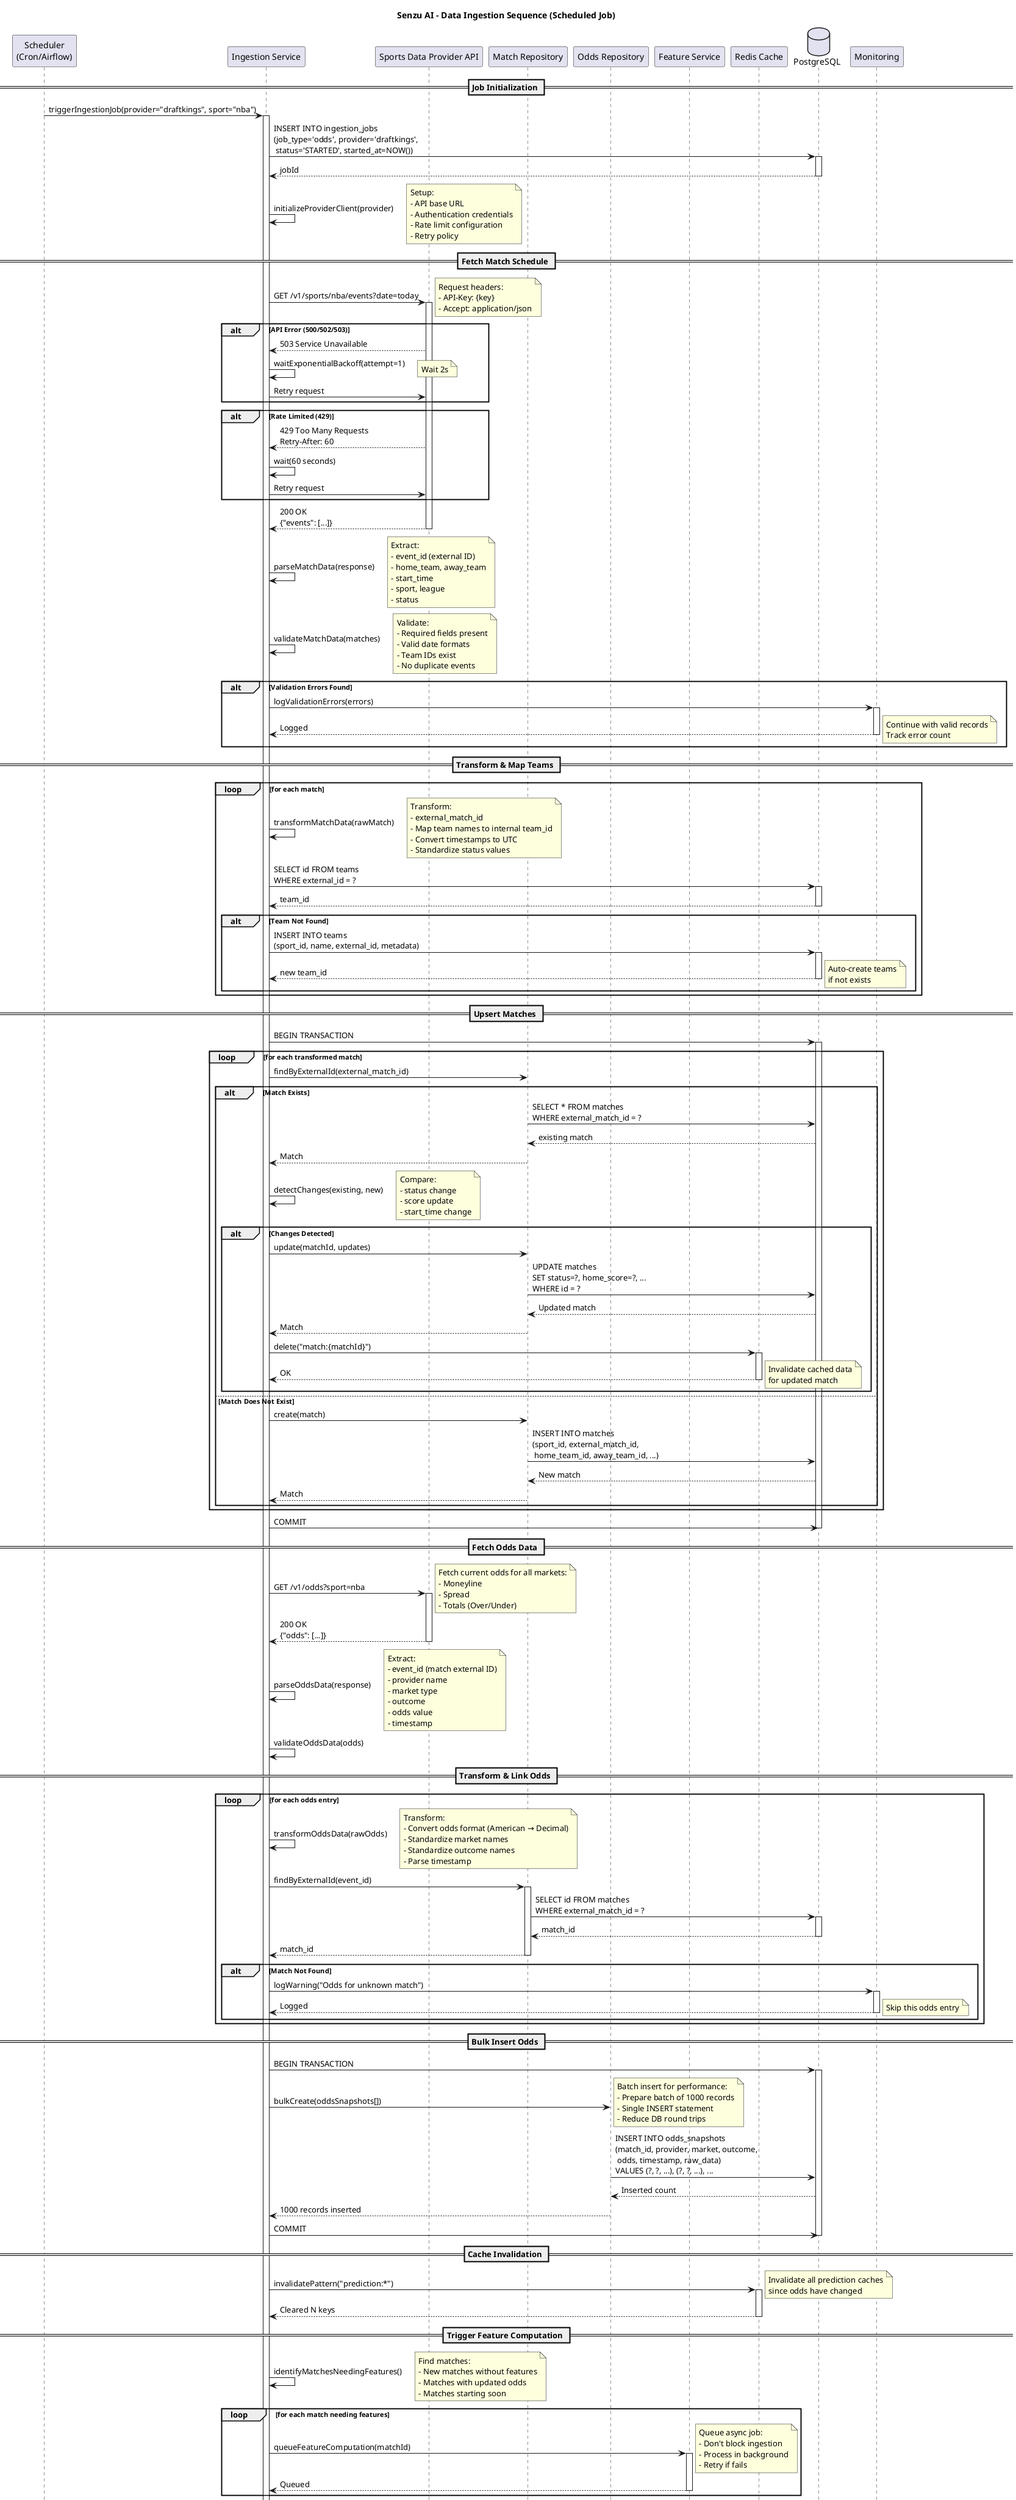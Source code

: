@startuml
title Senzu AI - Data Ingestion Sequence (Scheduled Job)

participant "Scheduler\n(Cron/Airflow)" as Scheduler
participant "Ingestion Service" as Ingestion
participant "Sports Data Provider API" as ProviderAPI
participant "Match Repository" as MatchRepo
participant "Odds Repository" as OddsRepo
participant "Feature Service" as Feature
participant "Redis Cache" as Cache
database "PostgreSQL" as DB
participant "Monitoring" as Monitor

== Job Initialization ==
Scheduler -> Ingestion: triggerIngestionJob(provider="draftkings", sport="nba")
activate Ingestion

Ingestion -> DB: INSERT INTO ingestion_jobs\n(job_type='odds', provider='draftkings',\n status='STARTED', started_at=NOW())
activate DB
DB --> Ingestion: jobId
deactivate DB

Ingestion -> Ingestion: initializeProviderClient(provider)
note right
  Setup:
  - API base URL
  - Authentication credentials
  - Rate limit configuration
  - Retry policy
end note

== Fetch Match Schedule ==
Ingestion -> ProviderAPI: GET /v1/sports/nba/events?date=today
activate ProviderAPI
note right
  Request headers:
  - API-Key: {key}
  - Accept: application/json
end note

alt API Error (500/502/503)
  ProviderAPI --> Ingestion: 503 Service Unavailable
  Ingestion -> Ingestion: waitExponentialBackoff(attempt=1)
  note right: Wait 2s
  Ingestion -> ProviderAPI: Retry request
end

alt Rate Limited (429)
  ProviderAPI --> Ingestion: 429 Too Many Requests\nRetry-After: 60
  Ingestion -> Ingestion: wait(60 seconds)
  Ingestion -> ProviderAPI: Retry request
end

ProviderAPI --> Ingestion: 200 OK\n{"events": [...]}
deactivate ProviderAPI

Ingestion -> Ingestion: parseMatchData(response)
note right
  Extract:
  - event_id (external ID)
  - home_team, away_team
  - start_time
  - sport, league
  - status
end note

Ingestion -> Ingestion: validateMatchData(matches)
note right
  Validate:
  - Required fields present
  - Valid date formats
  - Team IDs exist
  - No duplicate events
end note

alt Validation Errors Found
  Ingestion -> Monitor: logValidationErrors(errors)
  activate Monitor
  Monitor --> Ingestion: Logged
  deactivate Monitor
  note right
    Continue with valid records
    Track error count
  end note
end

== Transform & Map Teams ==
loop for each match
  Ingestion -> Ingestion: transformMatchData(rawMatch)
  note right
    Transform:
    - external_match_id
    - Map team names to internal team_id
    - Convert timestamps to UTC
    - Standardize status values
  end note

  Ingestion -> DB: SELECT id FROM teams\nWHERE external_id = ?
  activate DB
  DB --> Ingestion: team_id
  deactivate DB

  alt Team Not Found
    Ingestion -> DB: INSERT INTO teams\n(sport_id, name, external_id, metadata)
    activate DB
    DB --> Ingestion: new team_id
    deactivate DB
    note right
      Auto-create teams
      if not exists
    end note
  end
end

== Upsert Matches ==
Ingestion -> DB: BEGIN TRANSACTION
activate DB

loop for each transformed match
  Ingestion -> MatchRepo: findByExternalId(external_match_id)

  alt Match Exists
    MatchRepo -> DB: SELECT * FROM matches\nWHERE external_match_id = ?
    DB --> MatchRepo: existing match
    MatchRepo --> Ingestion: Match

    Ingestion -> Ingestion: detectChanges(existing, new)
    note right
      Compare:
      - status change
      - score update
      - start_time change
    end note

    alt Changes Detected
      Ingestion -> MatchRepo: update(matchId, updates)
      MatchRepo -> DB: UPDATE matches\nSET status=?, home_score=?, ...\nWHERE id = ?
      DB --> MatchRepo: Updated match
      MatchRepo --> Ingestion: Match

      Ingestion -> Cache: delete("match:{matchId}")
      activate Cache
      Cache --> Ingestion: OK
      deactivate Cache

      note right
        Invalidate cached data
        for updated match
      end note
    end

  else Match Does Not Exist
    Ingestion -> MatchRepo: create(match)
    MatchRepo -> DB: INSERT INTO matches\n(sport_id, external_match_id,\n home_team_id, away_team_id, ...)
    DB --> MatchRepo: New match
    MatchRepo --> Ingestion: Match
  end
end

Ingestion -> DB: COMMIT
deactivate DB

== Fetch Odds Data ==
Ingestion -> ProviderAPI: GET /v1/odds?sport=nba
activate ProviderAPI
note right
  Fetch current odds for all markets:
  - Moneyline
  - Spread
  - Totals (Over/Under)
end note

ProviderAPI --> Ingestion: 200 OK\n{"odds": [...]}
deactivate ProviderAPI

Ingestion -> Ingestion: parseOddsData(response)
note right
  Extract:
  - event_id (match external ID)
  - provider name
  - market type
  - outcome
  - odds value
  - timestamp
end note

Ingestion -> Ingestion: validateOddsData(odds)

== Transform & Link Odds ==
loop for each odds entry
  Ingestion -> Ingestion: transformOddsData(rawOdds)
  note right
    Transform:
    - Convert odds format (American → Decimal)
    - Standardize market names
    - Standardize outcome names
    - Parse timestamp
  end note

  Ingestion -> MatchRepo: findByExternalId(event_id)
  activate MatchRepo
  MatchRepo -> DB: SELECT id FROM matches\nWHERE external_match_id = ?
  activate DB
  DB --> MatchRepo: match_id
  deactivate DB
  MatchRepo --> Ingestion: match_id
  deactivate MatchRepo

  alt Match Not Found
    Ingestion -> Monitor: logWarning("Odds for unknown match")
    activate Monitor
    Monitor --> Ingestion: Logged
    deactivate Monitor
    note right: Skip this odds entry
  end
end

== Bulk Insert Odds ==
Ingestion -> DB: BEGIN TRANSACTION
activate DB

Ingestion -> OddsRepo: bulkCreate(oddsSnapshots[])
note right
  Batch insert for performance:
  - Prepare batch of 1000 records
  - Single INSERT statement
  - Reduce DB round trips
end note

OddsRepo -> DB: INSERT INTO odds_snapshots\n(match_id, provider, market, outcome,\n odds, timestamp, raw_data)\nVALUES (?, ?, ...), (?, ?, ...), ...
DB --> OddsRepo: Inserted count
OddsRepo --> Ingestion: 1000 records inserted

Ingestion -> DB: COMMIT
deactivate DB

== Cache Invalidation ==
Ingestion -> Cache: invalidatePattern("prediction:*")
activate Cache
note right
  Invalidate all prediction caches
  since odds have changed
end note
Cache --> Ingestion: Cleared N keys
deactivate Cache

== Trigger Feature Computation ==
Ingestion -> Ingestion: identifyMatchesNeedingFeatures()
note right
  Find matches:
  - New matches without features
  - Matches with updated odds
  - Matches starting soon
end note

loop for each match needing features
  Ingestion -> Feature: queueFeatureComputation(matchId)
  activate Feature
  note right
    Queue async job:
    - Don't block ingestion
    - Process in background
    - Retry if fails
  end note
  Feature --> Ingestion: Queued
  deactivate Feature
end

== Job Completion ==
Ingestion -> DB: UPDATE ingestion_jobs\nSET status='COMPLETED',\n    completed_at=NOW(),\n    records_processed=?,\n    records_failed=?\nWHERE id = ?
activate DB
DB --> Ingestion: Updated
deactivate DB

Ingestion -> Monitor: logIngestionMetrics(metrics)
activate Monitor
note right
  Log metrics:
  - Total latency
  - Records processed
  - API call count
  - Cache invalidations
  - Success rate
end note
Monitor --> Ingestion: Logged
deactivate Monitor

Ingestion --> Scheduler: Job completed successfully
deactivate Ingestion

== Error Handling ==
alt Fatal Error Occurs
  Ingestion -> DB: ROLLBACK
  activate DB
  DB --> Ingestion: Rolled back
  deactivate DB

  Ingestion -> DB: UPDATE ingestion_jobs\nSET status='FAILED',\n    completed_at=NOW(),\n    error_log=?\nWHERE id = ?
  activate DB
  DB --> Ingestion: Updated
  deactivate DB

  Ingestion -> Monitor: sendAlert("Ingestion job failed", jobId, error)
  activate Monitor
  Monitor --> Ingestion: Alert sent
  deactivate Monitor

  Ingestion --> Scheduler: Job failed
  deactivate Ingestion
end

@enduml
